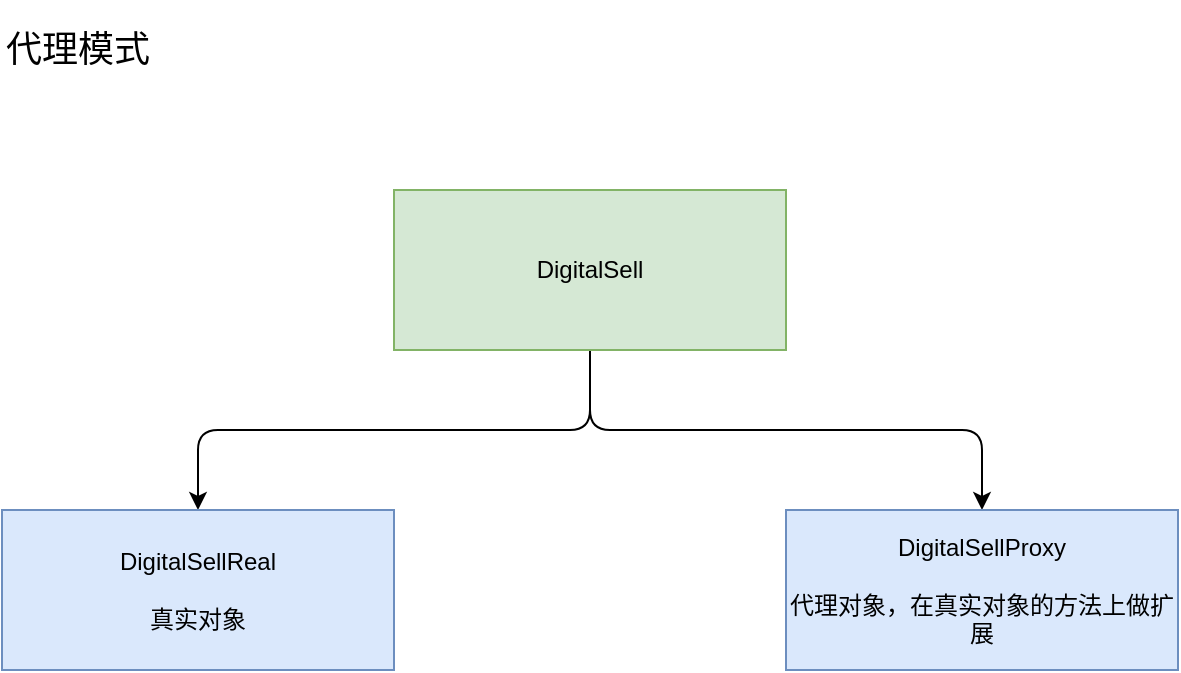 <mxfile version="13.10.0" type="github">
  <diagram id="KeuMIbc_HUdOpYRBmk4B" name="Page-1">
    <mxGraphModel dx="1422" dy="762" grid="1" gridSize="10" guides="1" tooltips="1" connect="1" arrows="1" fold="1" page="1" pageScale="1" pageWidth="827" pageHeight="1169" math="0" shadow="0">
      <root>
        <mxCell id="0" />
        <mxCell id="1" parent="0" />
        <mxCell id="ZfPNR8AxanrNATvaTHrl-4" style="edgeStyle=orthogonalEdgeStyle;rounded=1;orthogonalLoop=1;jettySize=auto;html=1;" edge="1" parent="1" source="ZfPNR8AxanrNATvaTHrl-1" target="ZfPNR8AxanrNATvaTHrl-2">
          <mxGeometry relative="1" as="geometry" />
        </mxCell>
        <mxCell id="ZfPNR8AxanrNATvaTHrl-5" style="edgeStyle=orthogonalEdgeStyle;rounded=1;orthogonalLoop=1;jettySize=auto;html=1;exitX=0.5;exitY=1;exitDx=0;exitDy=0;" edge="1" parent="1" source="ZfPNR8AxanrNATvaTHrl-1" target="ZfPNR8AxanrNATvaTHrl-3">
          <mxGeometry relative="1" as="geometry" />
        </mxCell>
        <mxCell id="ZfPNR8AxanrNATvaTHrl-1" value="DigitalSell" style="rounded=0;whiteSpace=wrap;html=1;fillColor=#d5e8d4;strokeColor=#82b366;" vertex="1" parent="1">
          <mxGeometry x="311" y="125" width="196" height="80" as="geometry" />
        </mxCell>
        <mxCell id="ZfPNR8AxanrNATvaTHrl-2" value="DigitalSellReal&lt;br&gt;&lt;br&gt;真实对象" style="rounded=0;whiteSpace=wrap;html=1;fillColor=#dae8fc;strokeColor=#6c8ebf;" vertex="1" parent="1">
          <mxGeometry x="115" y="285" width="196" height="80" as="geometry" />
        </mxCell>
        <mxCell id="ZfPNR8AxanrNATvaTHrl-3" value="DigitalSellProxy&lt;br&gt;&lt;br&gt;代理对象，在真实对象的方法上做扩展" style="rounded=0;whiteSpace=wrap;html=1;fillColor=#dae8fc;strokeColor=#6c8ebf;" vertex="1" parent="1">
          <mxGeometry x="507" y="285" width="196" height="80" as="geometry" />
        </mxCell>
        <mxCell id="ZfPNR8AxanrNATvaTHrl-6" value="&lt;font style=&quot;font-size: 18px&quot;&gt;代理模式&lt;/font&gt;" style="text;html=1;strokeColor=none;fillColor=none;align=left;verticalAlign=middle;whiteSpace=wrap;rounded=0;" vertex="1" parent="1">
          <mxGeometry x="115" y="30" width="130" height="50" as="geometry" />
        </mxCell>
      </root>
    </mxGraphModel>
  </diagram>
</mxfile>
